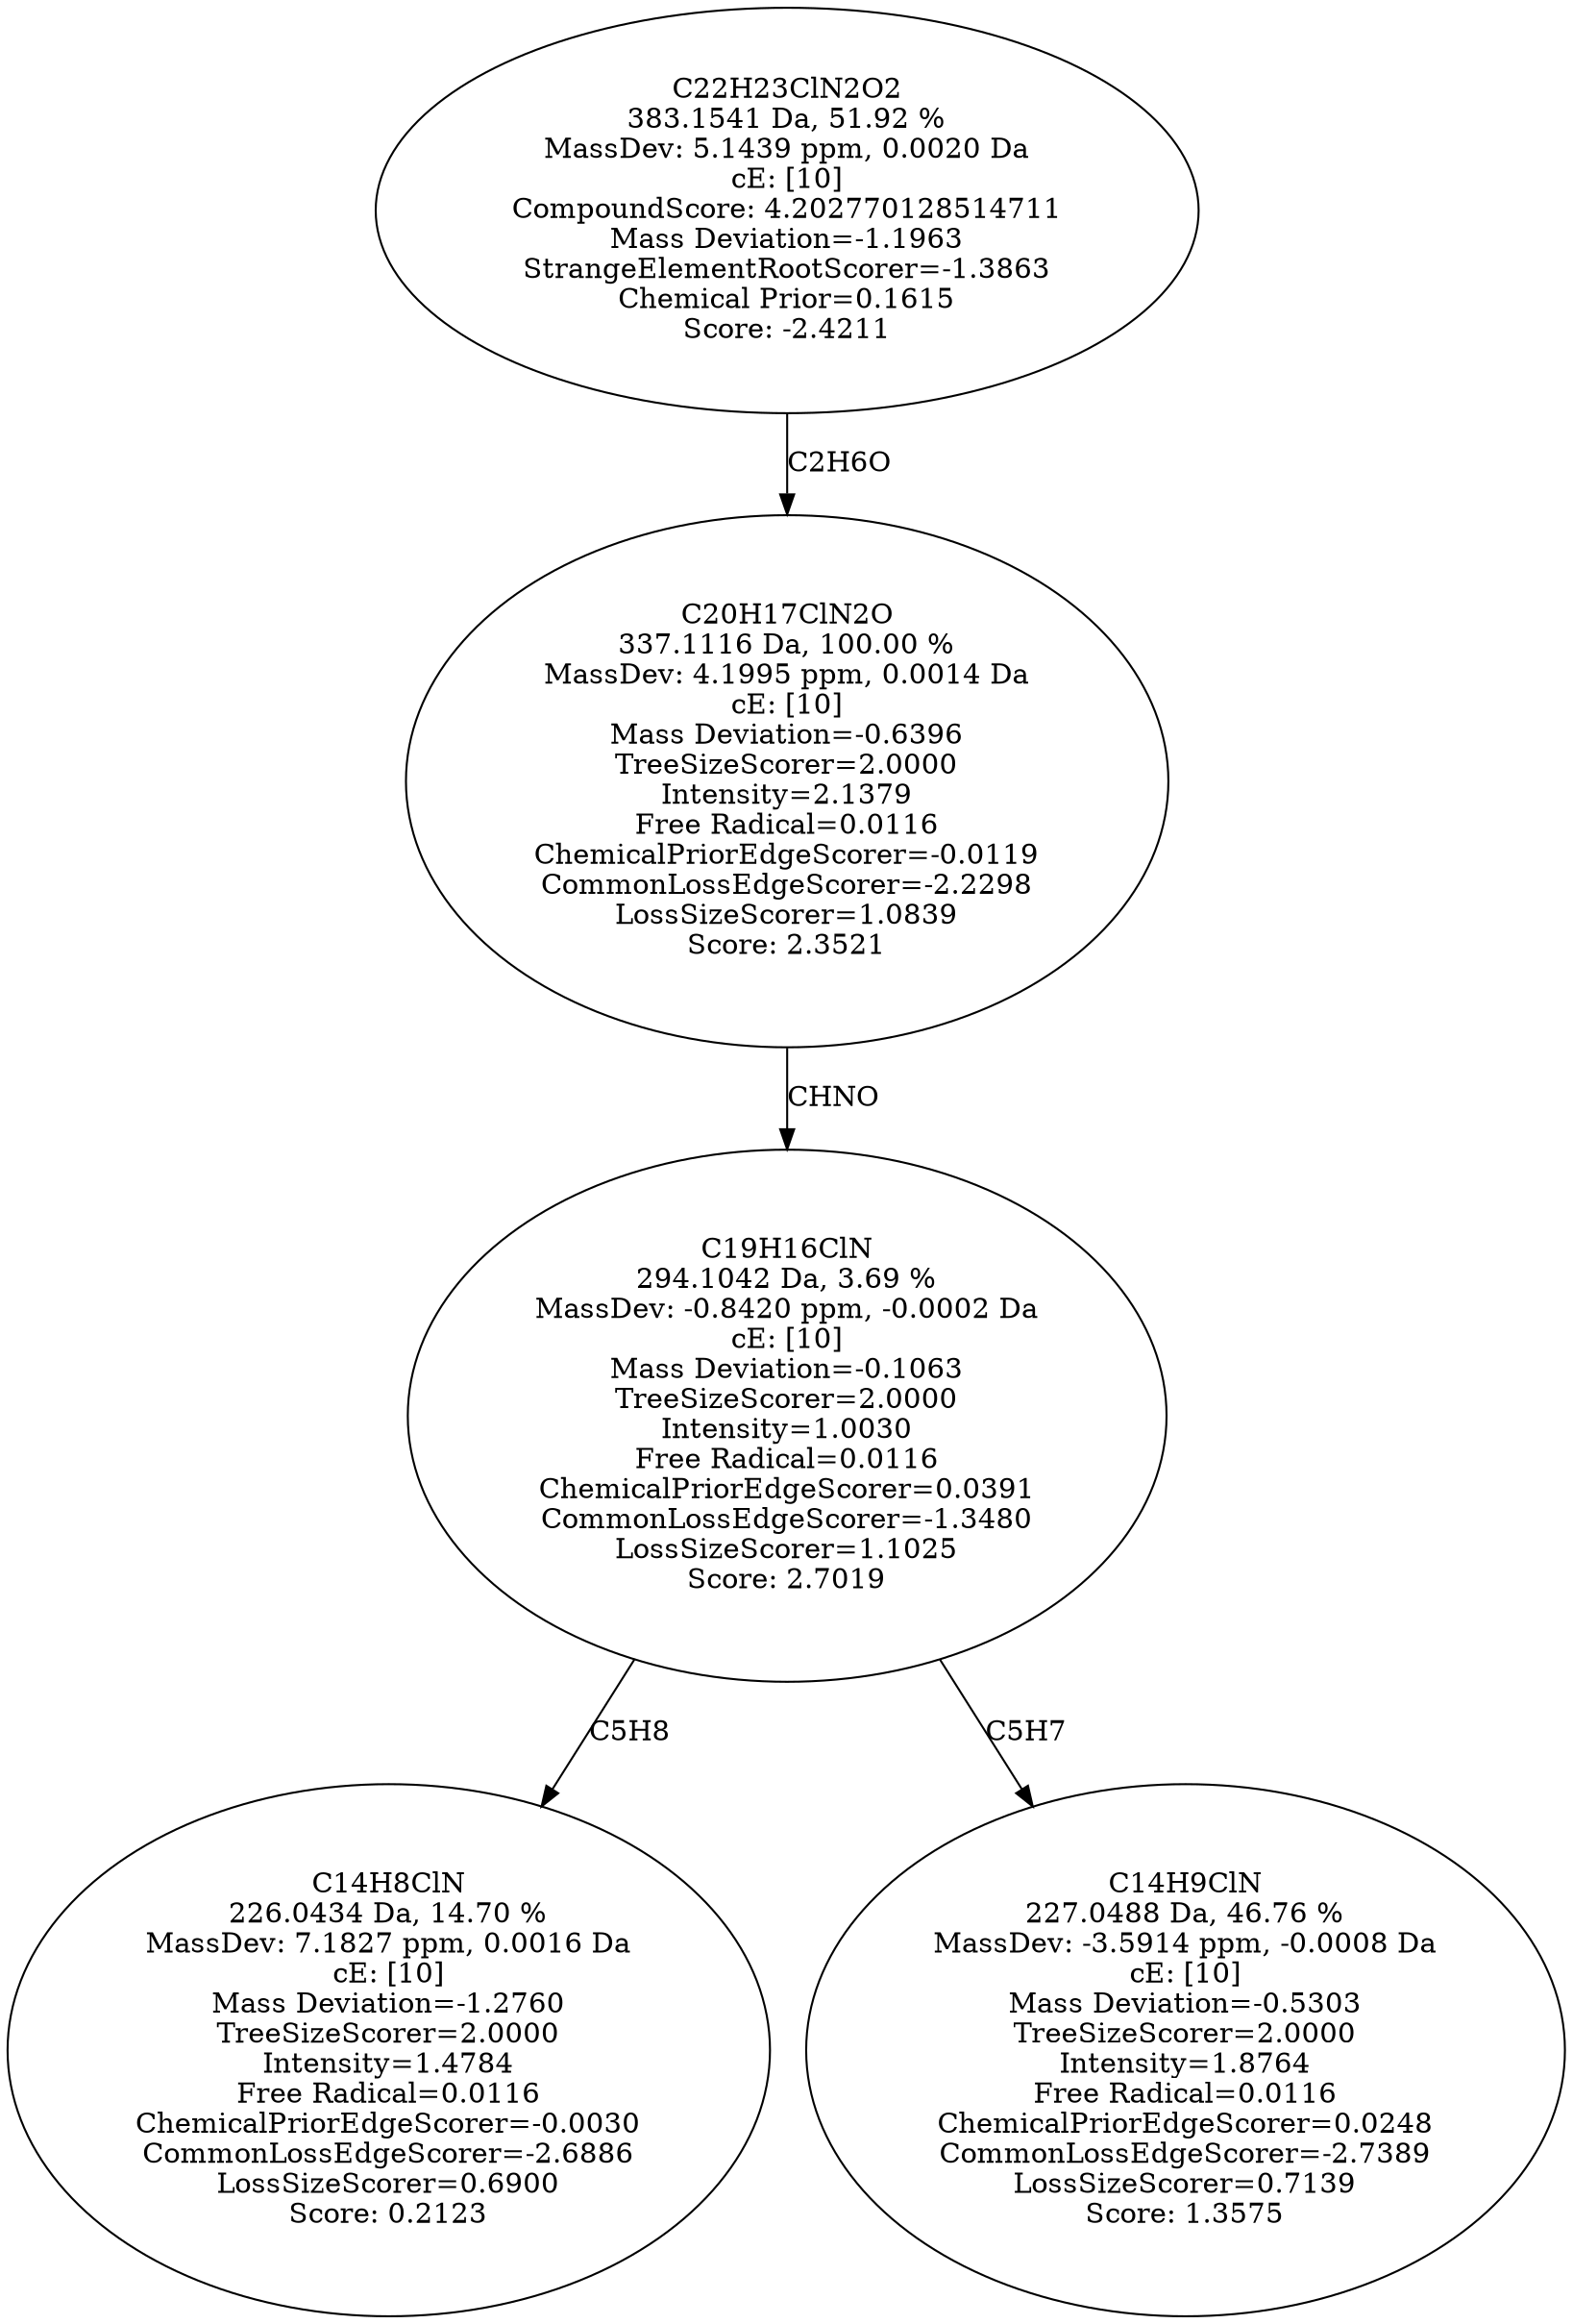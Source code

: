 strict digraph {
v1 [label="C14H8ClN\n226.0434 Da, 14.70 %\nMassDev: 7.1827 ppm, 0.0016 Da\ncE: [10]\nMass Deviation=-1.2760\nTreeSizeScorer=2.0000\nIntensity=1.4784\nFree Radical=0.0116\nChemicalPriorEdgeScorer=-0.0030\nCommonLossEdgeScorer=-2.6886\nLossSizeScorer=0.6900\nScore: 0.2123"];
v2 [label="C14H9ClN\n227.0488 Da, 46.76 %\nMassDev: -3.5914 ppm, -0.0008 Da\ncE: [10]\nMass Deviation=-0.5303\nTreeSizeScorer=2.0000\nIntensity=1.8764\nFree Radical=0.0116\nChemicalPriorEdgeScorer=0.0248\nCommonLossEdgeScorer=-2.7389\nLossSizeScorer=0.7139\nScore: 1.3575"];
v3 [label="C19H16ClN\n294.1042 Da, 3.69 %\nMassDev: -0.8420 ppm, -0.0002 Da\ncE: [10]\nMass Deviation=-0.1063\nTreeSizeScorer=2.0000\nIntensity=1.0030\nFree Radical=0.0116\nChemicalPriorEdgeScorer=0.0391\nCommonLossEdgeScorer=-1.3480\nLossSizeScorer=1.1025\nScore: 2.7019"];
v4 [label="C20H17ClN2O\n337.1116 Da, 100.00 %\nMassDev: 4.1995 ppm, 0.0014 Da\ncE: [10]\nMass Deviation=-0.6396\nTreeSizeScorer=2.0000\nIntensity=2.1379\nFree Radical=0.0116\nChemicalPriorEdgeScorer=-0.0119\nCommonLossEdgeScorer=-2.2298\nLossSizeScorer=1.0839\nScore: 2.3521"];
v5 [label="C22H23ClN2O2\n383.1541 Da, 51.92 %\nMassDev: 5.1439 ppm, 0.0020 Da\ncE: [10]\nCompoundScore: 4.202770128514711\nMass Deviation=-1.1963\nStrangeElementRootScorer=-1.3863\nChemical Prior=0.1615\nScore: -2.4211"];
v3 -> v1 [label="C5H8"];
v3 -> v2 [label="C5H7"];
v4 -> v3 [label="CHNO"];
v5 -> v4 [label="C2H6O"];
}